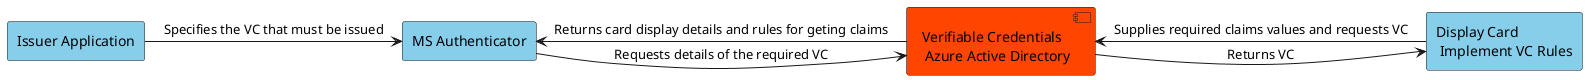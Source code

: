 @startuml 
    component "Verifiable Credentials \n Azure Active Directory" as VC #OrangeRed
    Rectangle "Issuer Application" as ISS #SkyBlue
    Rectangle "MS Authenticator" as AUTH #SkyBlue
    Rectangle "Display Card \n Implement VC Rules" as DISPLAY #SkyBlue

    ISS -> AUTH : Specifies the VC that must be issued

    AUTH -> VC : Requests details of the required VC

    VC -> AUTH : Returns card display details and rules for geting claims

    DISPLAY -> VC : Supplies required claims values and requests VC

    VC -> DISPLAY : Returns VC
@enduml